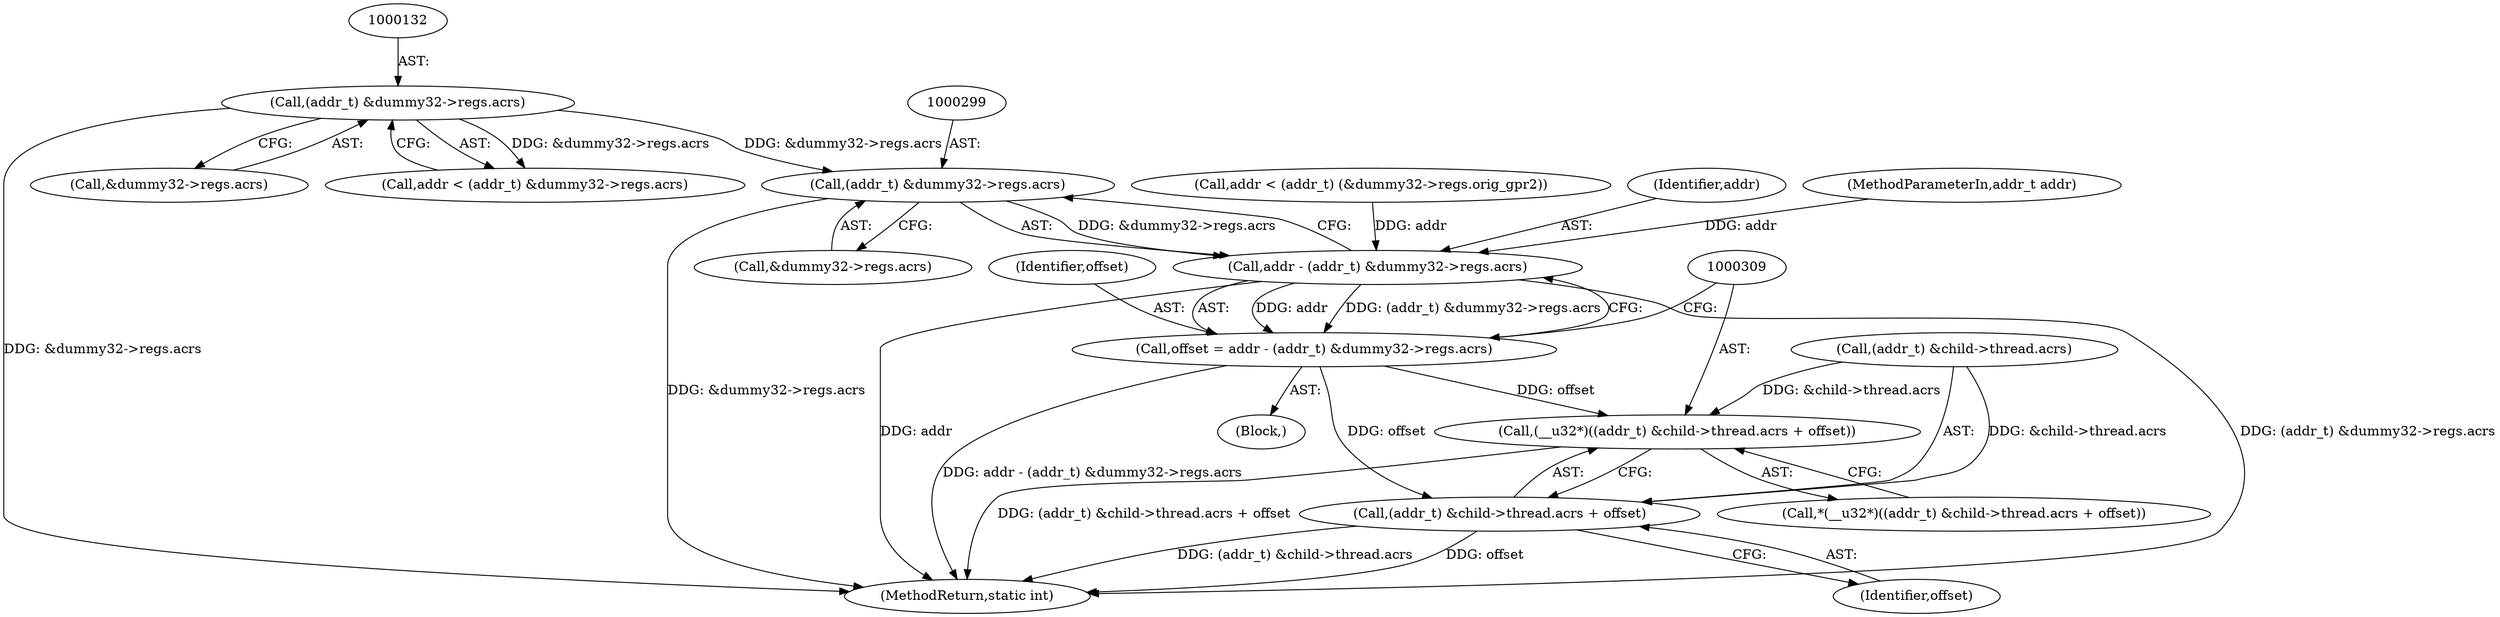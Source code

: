 digraph "0_linux_dab6cf55f81a6e16b8147aed9a843e1691dcd318_0@pointer" {
"1000298" [label="(Call,(addr_t) &dummy32->regs.acrs)"];
"1000131" [label="(Call,(addr_t) &dummy32->regs.acrs)"];
"1000296" [label="(Call,addr - (addr_t) &dummy32->regs.acrs)"];
"1000294" [label="(Call,offset = addr - (addr_t) &dummy32->regs.acrs)"];
"1000308" [label="(Call,(__u32*)((addr_t) &child->thread.acrs + offset))"];
"1000310" [label="(Call,(addr_t) &child->thread.acrs + offset)"];
"1000296" [label="(Call,addr - (addr_t) &dummy32->regs.acrs)"];
"1000294" [label="(Call,offset = addr - (addr_t) &dummy32->regs.acrs)"];
"1000293" [label="(Block,)"];
"1000298" [label="(Call,(addr_t) &dummy32->regs.acrs)"];
"1000307" [label="(Call,*(__u32*)((addr_t) &child->thread.acrs + offset))"];
"1000311" [label="(Call,(addr_t) &child->thread.acrs)"];
"1000308" [label="(Call,(__u32*)((addr_t) &child->thread.acrs + offset))"];
"1000131" [label="(Call,(addr_t) &dummy32->regs.acrs)"];
"1000295" [label="(Identifier,offset)"];
"1000455" [label="(MethodReturn,static int)"];
"1000319" [label="(Identifier,offset)"];
"1000310" [label="(Call,(addr_t) &child->thread.acrs + offset)"];
"1000114" [label="(MethodParameterIn,addr_t addr)"];
"1000283" [label="(Call,addr < (addr_t) (&dummy32->regs.orig_gpr2))"];
"1000133" [label="(Call,&dummy32->regs.acrs)"];
"1000297" [label="(Identifier,addr)"];
"1000129" [label="(Call,addr < (addr_t) &dummy32->regs.acrs)"];
"1000300" [label="(Call,&dummy32->regs.acrs)"];
"1000298" -> "1000296"  [label="AST: "];
"1000298" -> "1000300"  [label="CFG: "];
"1000299" -> "1000298"  [label="AST: "];
"1000300" -> "1000298"  [label="AST: "];
"1000296" -> "1000298"  [label="CFG: "];
"1000298" -> "1000455"  [label="DDG: &dummy32->regs.acrs"];
"1000298" -> "1000296"  [label="DDG: &dummy32->regs.acrs"];
"1000131" -> "1000298"  [label="DDG: &dummy32->regs.acrs"];
"1000131" -> "1000129"  [label="AST: "];
"1000131" -> "1000133"  [label="CFG: "];
"1000132" -> "1000131"  [label="AST: "];
"1000133" -> "1000131"  [label="AST: "];
"1000129" -> "1000131"  [label="CFG: "];
"1000131" -> "1000455"  [label="DDG: &dummy32->regs.acrs"];
"1000131" -> "1000129"  [label="DDG: &dummy32->regs.acrs"];
"1000296" -> "1000294"  [label="AST: "];
"1000297" -> "1000296"  [label="AST: "];
"1000294" -> "1000296"  [label="CFG: "];
"1000296" -> "1000455"  [label="DDG: addr"];
"1000296" -> "1000455"  [label="DDG: (addr_t) &dummy32->regs.acrs"];
"1000296" -> "1000294"  [label="DDG: addr"];
"1000296" -> "1000294"  [label="DDG: (addr_t) &dummy32->regs.acrs"];
"1000283" -> "1000296"  [label="DDG: addr"];
"1000114" -> "1000296"  [label="DDG: addr"];
"1000294" -> "1000293"  [label="AST: "];
"1000295" -> "1000294"  [label="AST: "];
"1000309" -> "1000294"  [label="CFG: "];
"1000294" -> "1000455"  [label="DDG: addr - (addr_t) &dummy32->regs.acrs"];
"1000294" -> "1000308"  [label="DDG: offset"];
"1000294" -> "1000310"  [label="DDG: offset"];
"1000308" -> "1000307"  [label="AST: "];
"1000308" -> "1000310"  [label="CFG: "];
"1000309" -> "1000308"  [label="AST: "];
"1000310" -> "1000308"  [label="AST: "];
"1000307" -> "1000308"  [label="CFG: "];
"1000308" -> "1000455"  [label="DDG: (addr_t) &child->thread.acrs + offset"];
"1000311" -> "1000308"  [label="DDG: &child->thread.acrs"];
"1000310" -> "1000319"  [label="CFG: "];
"1000311" -> "1000310"  [label="AST: "];
"1000319" -> "1000310"  [label="AST: "];
"1000310" -> "1000455"  [label="DDG: (addr_t) &child->thread.acrs"];
"1000310" -> "1000455"  [label="DDG: offset"];
"1000311" -> "1000310"  [label="DDG: &child->thread.acrs"];
}
